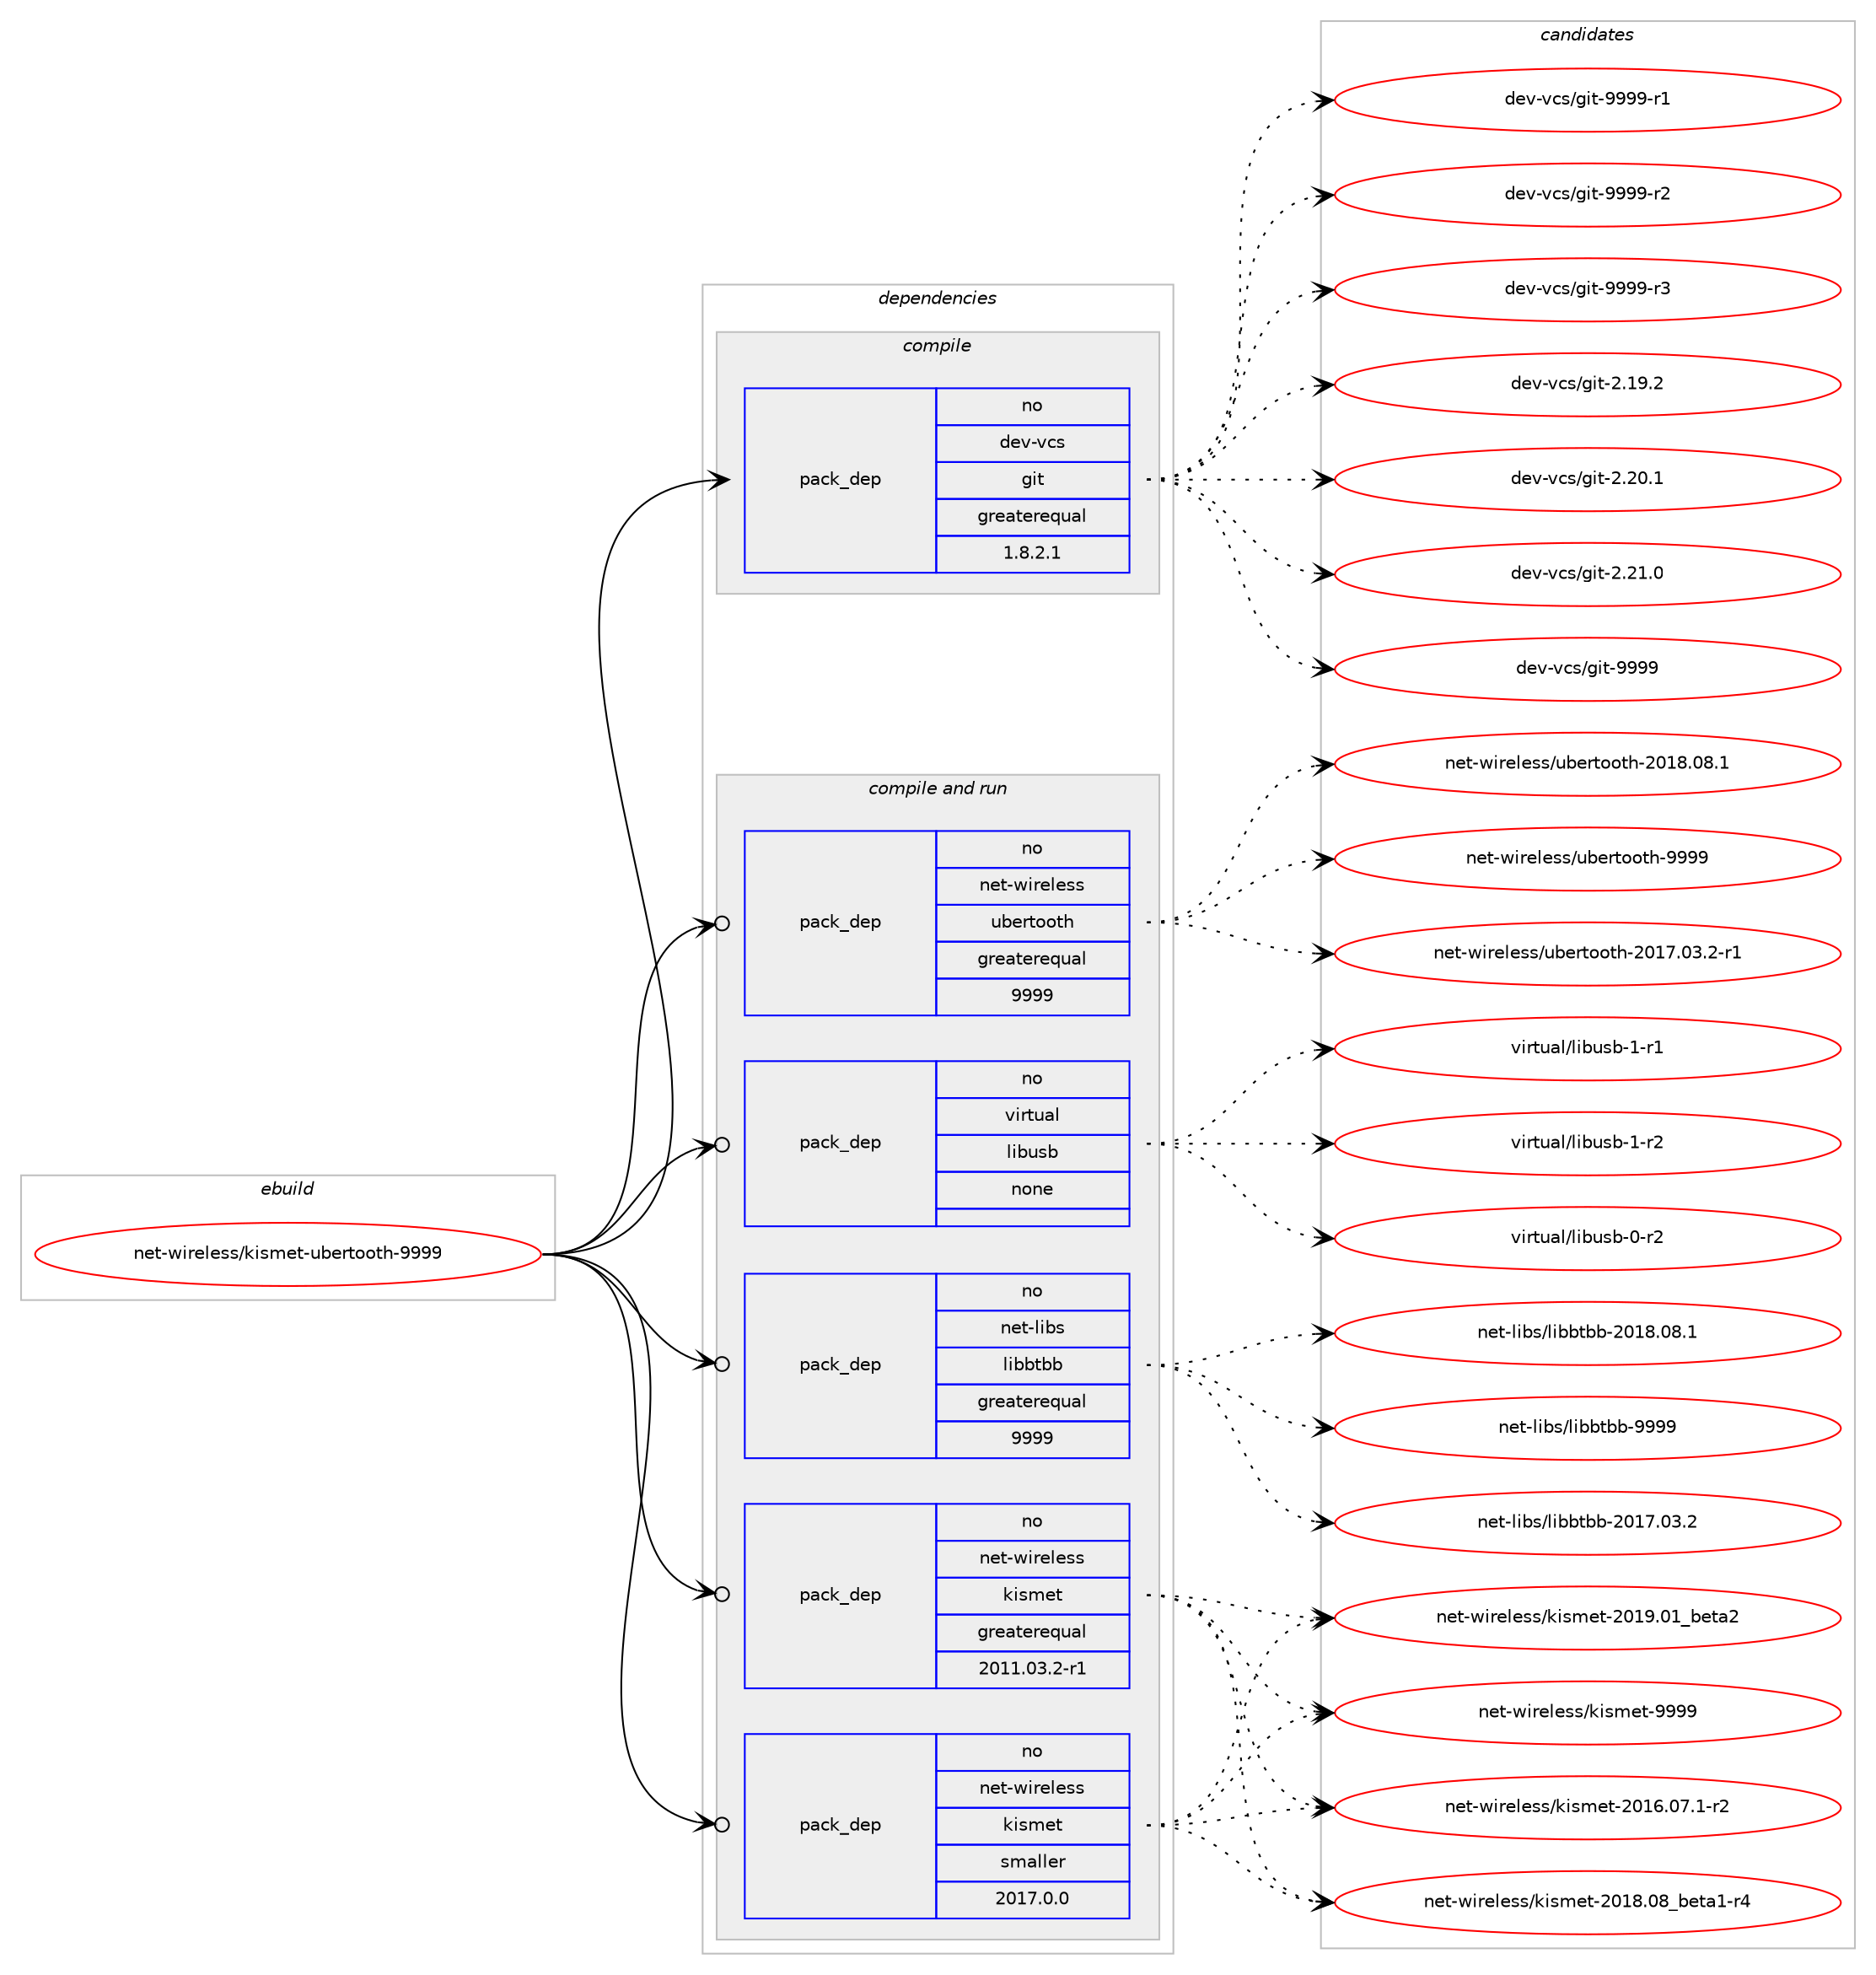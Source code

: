 digraph prolog {

# *************
# Graph options
# *************

newrank=true;
concentrate=true;
compound=true;
graph [rankdir=LR,fontname=Helvetica,fontsize=10,ranksep=1.5];#, ranksep=2.5, nodesep=0.2];
edge  [arrowhead=vee];
node  [fontname=Helvetica,fontsize=10];

# **********
# The ebuild
# **********

subgraph cluster_leftcol {
color=gray;
rank=same;
label=<<i>ebuild</i>>;
id [label="net-wireless/kismet-ubertooth-9999", color=red, width=4, href="../net-wireless/kismet-ubertooth-9999.svg"];
}

# ****************
# The dependencies
# ****************

subgraph cluster_midcol {
color=gray;
label=<<i>dependencies</i>>;
subgraph cluster_compile {
fillcolor="#eeeeee";
style=filled;
label=<<i>compile</i>>;
subgraph pack1202008 {
dependency1680983 [label=<<TABLE BORDER="0" CELLBORDER="1" CELLSPACING="0" CELLPADDING="4" WIDTH="220"><TR><TD ROWSPAN="6" CELLPADDING="30">pack_dep</TD></TR><TR><TD WIDTH="110">no</TD></TR><TR><TD>dev-vcs</TD></TR><TR><TD>git</TD></TR><TR><TD>greaterequal</TD></TR><TR><TD>1.8.2.1</TD></TR></TABLE>>, shape=none, color=blue];
}
id:e -> dependency1680983:w [weight=20,style="solid",arrowhead="vee"];
}
subgraph cluster_compileandrun {
fillcolor="#eeeeee";
style=filled;
label=<<i>compile and run</i>>;
subgraph pack1202009 {
dependency1680984 [label=<<TABLE BORDER="0" CELLBORDER="1" CELLSPACING="0" CELLPADDING="4" WIDTH="220"><TR><TD ROWSPAN="6" CELLPADDING="30">pack_dep</TD></TR><TR><TD WIDTH="110">no</TD></TR><TR><TD>net-libs</TD></TR><TR><TD>libbtbb</TD></TR><TR><TD>greaterequal</TD></TR><TR><TD>9999</TD></TR></TABLE>>, shape=none, color=blue];
}
id:e -> dependency1680984:w [weight=20,style="solid",arrowhead="odotvee"];
subgraph pack1202010 {
dependency1680985 [label=<<TABLE BORDER="0" CELLBORDER="1" CELLSPACING="0" CELLPADDING="4" WIDTH="220"><TR><TD ROWSPAN="6" CELLPADDING="30">pack_dep</TD></TR><TR><TD WIDTH="110">no</TD></TR><TR><TD>net-wireless</TD></TR><TR><TD>kismet</TD></TR><TR><TD>greaterequal</TD></TR><TR><TD>2011.03.2-r1</TD></TR></TABLE>>, shape=none, color=blue];
}
id:e -> dependency1680985:w [weight=20,style="solid",arrowhead="odotvee"];
subgraph pack1202011 {
dependency1680986 [label=<<TABLE BORDER="0" CELLBORDER="1" CELLSPACING="0" CELLPADDING="4" WIDTH="220"><TR><TD ROWSPAN="6" CELLPADDING="30">pack_dep</TD></TR><TR><TD WIDTH="110">no</TD></TR><TR><TD>net-wireless</TD></TR><TR><TD>kismet</TD></TR><TR><TD>smaller</TD></TR><TR><TD>2017.0.0</TD></TR></TABLE>>, shape=none, color=blue];
}
id:e -> dependency1680986:w [weight=20,style="solid",arrowhead="odotvee"];
subgraph pack1202012 {
dependency1680987 [label=<<TABLE BORDER="0" CELLBORDER="1" CELLSPACING="0" CELLPADDING="4" WIDTH="220"><TR><TD ROWSPAN="6" CELLPADDING="30">pack_dep</TD></TR><TR><TD WIDTH="110">no</TD></TR><TR><TD>net-wireless</TD></TR><TR><TD>ubertooth</TD></TR><TR><TD>greaterequal</TD></TR><TR><TD>9999</TD></TR></TABLE>>, shape=none, color=blue];
}
id:e -> dependency1680987:w [weight=20,style="solid",arrowhead="odotvee"];
subgraph pack1202013 {
dependency1680988 [label=<<TABLE BORDER="0" CELLBORDER="1" CELLSPACING="0" CELLPADDING="4" WIDTH="220"><TR><TD ROWSPAN="6" CELLPADDING="30">pack_dep</TD></TR><TR><TD WIDTH="110">no</TD></TR><TR><TD>virtual</TD></TR><TR><TD>libusb</TD></TR><TR><TD>none</TD></TR><TR><TD></TD></TR></TABLE>>, shape=none, color=blue];
}
id:e -> dependency1680988:w [weight=20,style="solid",arrowhead="odotvee"];
}
subgraph cluster_run {
fillcolor="#eeeeee";
style=filled;
label=<<i>run</i>>;
}
}

# **************
# The candidates
# **************

subgraph cluster_choices {
rank=same;
color=gray;
label=<<i>candidates</i>>;

subgraph choice1202008 {
color=black;
nodesep=1;
choice10010111845118991154710310511645504649574650 [label="dev-vcs/git-2.19.2", color=red, width=4,href="../dev-vcs/git-2.19.2.svg"];
choice10010111845118991154710310511645504650484649 [label="dev-vcs/git-2.20.1", color=red, width=4,href="../dev-vcs/git-2.20.1.svg"];
choice10010111845118991154710310511645504650494648 [label="dev-vcs/git-2.21.0", color=red, width=4,href="../dev-vcs/git-2.21.0.svg"];
choice1001011184511899115471031051164557575757 [label="dev-vcs/git-9999", color=red, width=4,href="../dev-vcs/git-9999.svg"];
choice10010111845118991154710310511645575757574511449 [label="dev-vcs/git-9999-r1", color=red, width=4,href="../dev-vcs/git-9999-r1.svg"];
choice10010111845118991154710310511645575757574511450 [label="dev-vcs/git-9999-r2", color=red, width=4,href="../dev-vcs/git-9999-r2.svg"];
choice10010111845118991154710310511645575757574511451 [label="dev-vcs/git-9999-r3", color=red, width=4,href="../dev-vcs/git-9999-r3.svg"];
dependency1680983:e -> choice10010111845118991154710310511645504649574650:w [style=dotted,weight="100"];
dependency1680983:e -> choice10010111845118991154710310511645504650484649:w [style=dotted,weight="100"];
dependency1680983:e -> choice10010111845118991154710310511645504650494648:w [style=dotted,weight="100"];
dependency1680983:e -> choice1001011184511899115471031051164557575757:w [style=dotted,weight="100"];
dependency1680983:e -> choice10010111845118991154710310511645575757574511449:w [style=dotted,weight="100"];
dependency1680983:e -> choice10010111845118991154710310511645575757574511450:w [style=dotted,weight="100"];
dependency1680983:e -> choice10010111845118991154710310511645575757574511451:w [style=dotted,weight="100"];
}
subgraph choice1202009 {
color=black;
nodesep=1;
choice1101011164510810598115471081059898116989845504849554648514650 [label="net-libs/libbtbb-2017.03.2", color=red, width=4,href="../net-libs/libbtbb-2017.03.2.svg"];
choice1101011164510810598115471081059898116989845504849564648564649 [label="net-libs/libbtbb-2018.08.1", color=red, width=4,href="../net-libs/libbtbb-2018.08.1.svg"];
choice110101116451081059811547108105989811698984557575757 [label="net-libs/libbtbb-9999", color=red, width=4,href="../net-libs/libbtbb-9999.svg"];
dependency1680984:e -> choice1101011164510810598115471081059898116989845504849554648514650:w [style=dotted,weight="100"];
dependency1680984:e -> choice1101011164510810598115471081059898116989845504849564648564649:w [style=dotted,weight="100"];
dependency1680984:e -> choice110101116451081059811547108105989811698984557575757:w [style=dotted,weight="100"];
}
subgraph choice1202010 {
color=black;
nodesep=1;
choice1101011164511910511410110810111511547107105115109101116455048495446485546494511450 [label="net-wireless/kismet-2016.07.1-r2", color=red, width=4,href="../net-wireless/kismet-2016.07.1-r2.svg"];
choice11010111645119105114101108101115115471071051151091011164550484956464856959810111697494511452 [label="net-wireless/kismet-2018.08_beta1-r4", color=red, width=4,href="../net-wireless/kismet-2018.08_beta1-r4.svg"];
choice1101011164511910511410110810111511547107105115109101116455048495746484995981011169750 [label="net-wireless/kismet-2019.01_beta2", color=red, width=4,href="../net-wireless/kismet-2019.01_beta2.svg"];
choice11010111645119105114101108101115115471071051151091011164557575757 [label="net-wireless/kismet-9999", color=red, width=4,href="../net-wireless/kismet-9999.svg"];
dependency1680985:e -> choice1101011164511910511410110810111511547107105115109101116455048495446485546494511450:w [style=dotted,weight="100"];
dependency1680985:e -> choice11010111645119105114101108101115115471071051151091011164550484956464856959810111697494511452:w [style=dotted,weight="100"];
dependency1680985:e -> choice1101011164511910511410110810111511547107105115109101116455048495746484995981011169750:w [style=dotted,weight="100"];
dependency1680985:e -> choice11010111645119105114101108101115115471071051151091011164557575757:w [style=dotted,weight="100"];
}
subgraph choice1202011 {
color=black;
nodesep=1;
choice1101011164511910511410110810111511547107105115109101116455048495446485546494511450 [label="net-wireless/kismet-2016.07.1-r2", color=red, width=4,href="../net-wireless/kismet-2016.07.1-r2.svg"];
choice11010111645119105114101108101115115471071051151091011164550484956464856959810111697494511452 [label="net-wireless/kismet-2018.08_beta1-r4", color=red, width=4,href="../net-wireless/kismet-2018.08_beta1-r4.svg"];
choice1101011164511910511410110810111511547107105115109101116455048495746484995981011169750 [label="net-wireless/kismet-2019.01_beta2", color=red, width=4,href="../net-wireless/kismet-2019.01_beta2.svg"];
choice11010111645119105114101108101115115471071051151091011164557575757 [label="net-wireless/kismet-9999", color=red, width=4,href="../net-wireless/kismet-9999.svg"];
dependency1680986:e -> choice1101011164511910511410110810111511547107105115109101116455048495446485546494511450:w [style=dotted,weight="100"];
dependency1680986:e -> choice11010111645119105114101108101115115471071051151091011164550484956464856959810111697494511452:w [style=dotted,weight="100"];
dependency1680986:e -> choice1101011164511910511410110810111511547107105115109101116455048495746484995981011169750:w [style=dotted,weight="100"];
dependency1680986:e -> choice11010111645119105114101108101115115471071051151091011164557575757:w [style=dotted,weight="100"];
}
subgraph choice1202012 {
color=black;
nodesep=1;
choice110101116451191051141011081011151154711798101114116111111116104455048495546485146504511449 [label="net-wireless/ubertooth-2017.03.2-r1", color=red, width=4,href="../net-wireless/ubertooth-2017.03.2-r1.svg"];
choice11010111645119105114101108101115115471179810111411611111111610445504849564648564649 [label="net-wireless/ubertooth-2018.08.1", color=red, width=4,href="../net-wireless/ubertooth-2018.08.1.svg"];
choice1101011164511910511410110810111511547117981011141161111111161044557575757 [label="net-wireless/ubertooth-9999", color=red, width=4,href="../net-wireless/ubertooth-9999.svg"];
dependency1680987:e -> choice110101116451191051141011081011151154711798101114116111111116104455048495546485146504511449:w [style=dotted,weight="100"];
dependency1680987:e -> choice11010111645119105114101108101115115471179810111411611111111610445504849564648564649:w [style=dotted,weight="100"];
dependency1680987:e -> choice1101011164511910511410110810111511547117981011141161111111161044557575757:w [style=dotted,weight="100"];
}
subgraph choice1202013 {
color=black;
nodesep=1;
choice1181051141161179710847108105981171159845484511450 [label="virtual/libusb-0-r2", color=red, width=4,href="../virtual/libusb-0-r2.svg"];
choice1181051141161179710847108105981171159845494511449 [label="virtual/libusb-1-r1", color=red, width=4,href="../virtual/libusb-1-r1.svg"];
choice1181051141161179710847108105981171159845494511450 [label="virtual/libusb-1-r2", color=red, width=4,href="../virtual/libusb-1-r2.svg"];
dependency1680988:e -> choice1181051141161179710847108105981171159845484511450:w [style=dotted,weight="100"];
dependency1680988:e -> choice1181051141161179710847108105981171159845494511449:w [style=dotted,weight="100"];
dependency1680988:e -> choice1181051141161179710847108105981171159845494511450:w [style=dotted,weight="100"];
}
}

}
